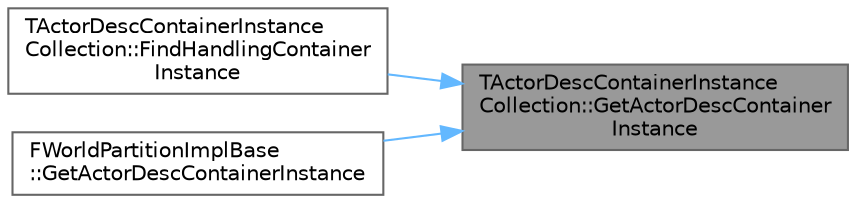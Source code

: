 digraph "TActorDescContainerInstanceCollection::GetActorDescContainerInstance"
{
 // INTERACTIVE_SVG=YES
 // LATEX_PDF_SIZE
  bgcolor="transparent";
  edge [fontname=Helvetica,fontsize=10,labelfontname=Helvetica,labelfontsize=10];
  node [fontname=Helvetica,fontsize=10,shape=box,height=0.2,width=0.4];
  rankdir="RL";
  Node1 [id="Node000001",label="TActorDescContainerInstance\lCollection::GetActorDescContainer\lInstance",height=0.2,width=0.4,color="gray40", fillcolor="grey60", style="filled", fontcolor="black",tooltip=" "];
  Node1 -> Node2 [id="edge1_Node000001_Node000002",dir="back",color="steelblue1",style="solid",tooltip=" "];
  Node2 [id="Node000002",label="TActorDescContainerInstance\lCollection::FindHandlingContainer\lInstance",height=0.2,width=0.4,color="grey40", fillcolor="white", style="filled",URL="$d3/dd1/classTActorDescContainerInstanceCollection.html#a15db6ec549d8460cdcae2e9e77420d59",tooltip=" "];
  Node1 -> Node3 [id="edge2_Node000001_Node000003",dir="back",color="steelblue1",style="solid",tooltip=" "];
  Node3 [id="Node000003",label="FWorldPartitionImplBase\l::GetActorDescContainerInstance",height=0.2,width=0.4,color="grey40", fillcolor="white", style="filled",URL="$d9/dea/structFWorldPartitionImplBase.html#a6134d68013f598ccbca4f38b47098c5e",tooltip=" "];
}
